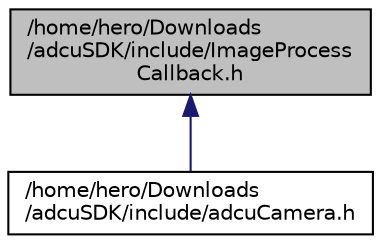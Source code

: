 digraph "/home/hero/Downloads/adcuSDK/include/ImageProcessCallback.h"
{
  edge [fontname="Helvetica",fontsize="10",labelfontname="Helvetica",labelfontsize="10"];
  node [fontname="Helvetica",fontsize="10",shape=record];
  Node1 [label="/home/hero/Downloads\l/adcuSDK/include/ImageProcess\lCallback.h",height=0.2,width=0.4,color="black", fillcolor="grey75", style="filled", fontcolor="black"];
  Node1 -> Node2 [dir="back",color="midnightblue",fontsize="10",style="solid",fontname="Helvetica"];
  Node2 [label="/home/hero/Downloads\l/adcuSDK/include/adcuCamera.h",height=0.2,width=0.4,color="black", fillcolor="white", style="filled",URL="$adcuCamera_8h.html"];
}
